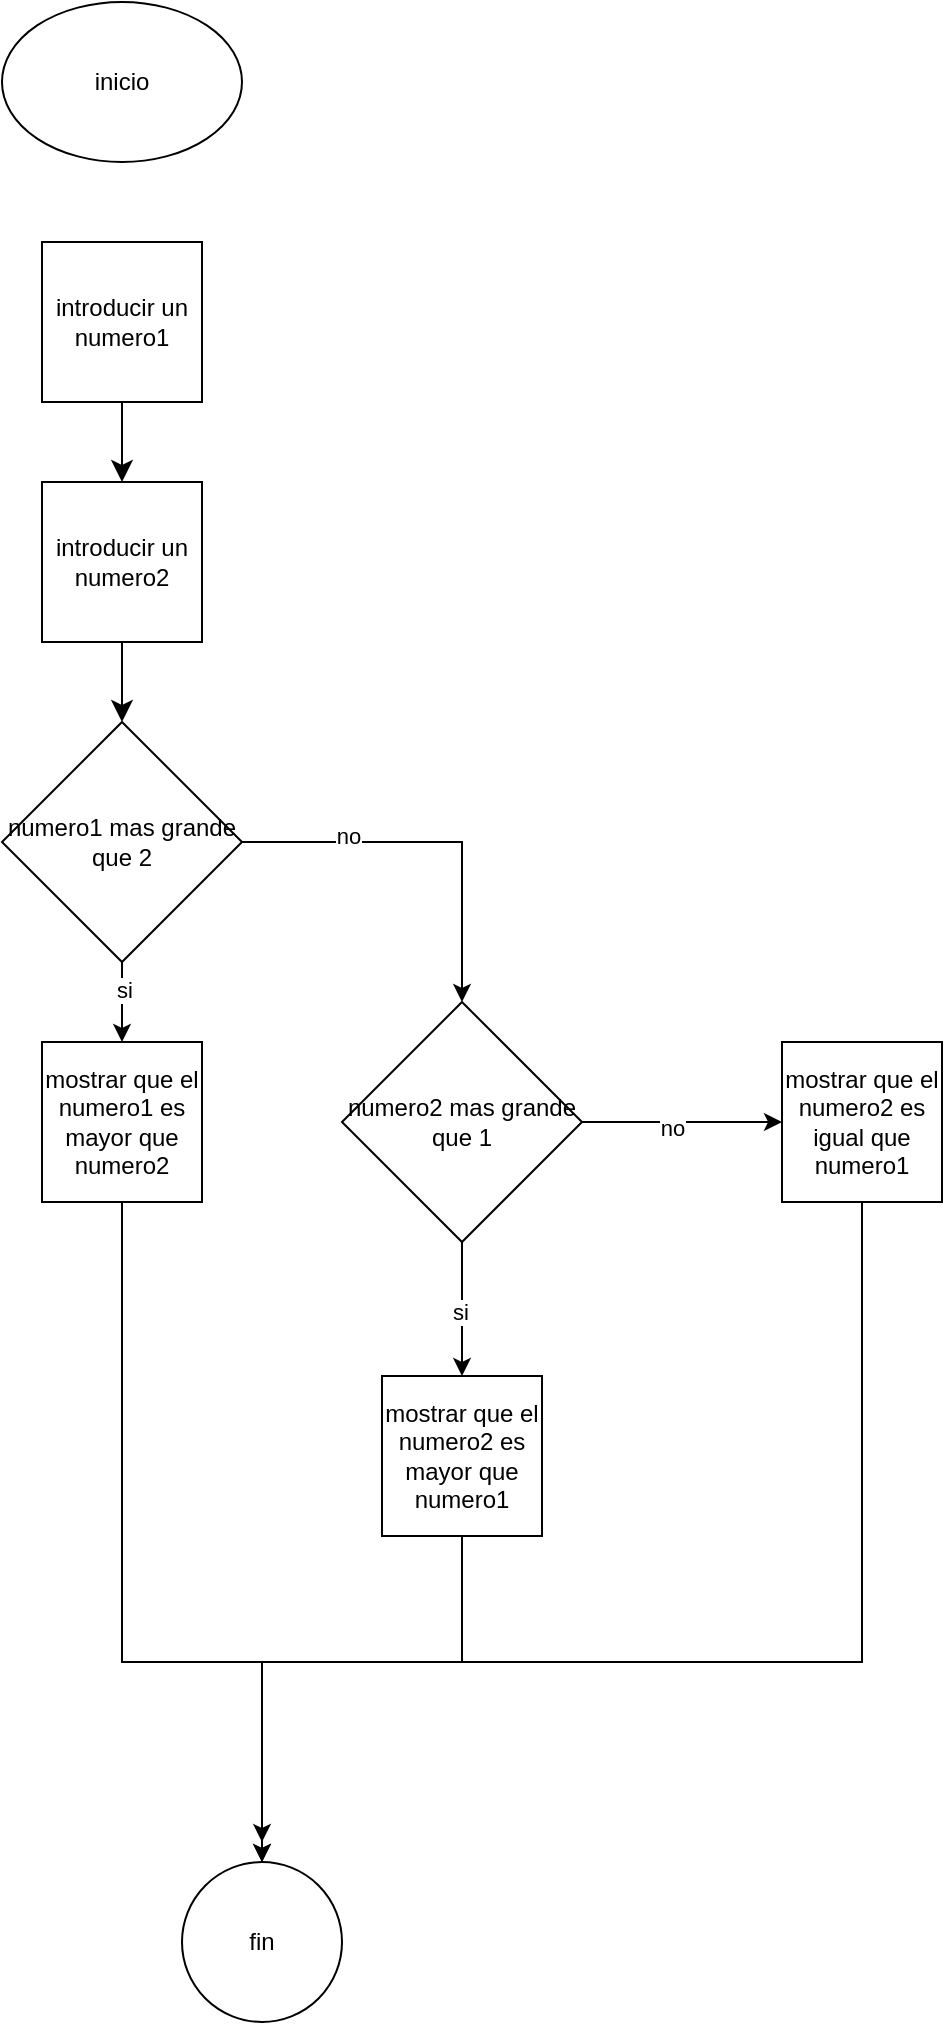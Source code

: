 <mxfile version="28.2.7">
  <diagram name="Página-1" id="lpAWQ5Urh4B4VcDRIBTK">
    <mxGraphModel dx="465" dy="653" grid="1" gridSize="10" guides="1" tooltips="1" connect="1" arrows="1" fold="1" page="1" pageScale="1" pageWidth="3956" pageHeight="1920" math="0" shadow="0">
      <root>
        <mxCell id="0" />
        <mxCell id="1" parent="0" />
        <mxCell id="bDlArgT7QjAYrvo1HoKL-1" value="inicio" style="ellipse;whiteSpace=wrap;html=1;" parent="1" vertex="1">
          <mxGeometry x="100" y="40" width="120" height="80" as="geometry" />
        </mxCell>
        <mxCell id="bDlArgT7QjAYrvo1HoKL-14" style="edgeStyle=none;curved=1;rounded=0;orthogonalLoop=1;jettySize=auto;html=1;fontSize=12;startSize=8;endSize=8;" parent="1" source="bDlArgT7QjAYrvo1HoKL-2" target="bDlArgT7QjAYrvo1HoKL-3" edge="1">
          <mxGeometry relative="1" as="geometry" />
        </mxCell>
        <mxCell id="bDlArgT7QjAYrvo1HoKL-2" value="introducir un numero1" style="whiteSpace=wrap;html=1;aspect=fixed;" parent="1" vertex="1">
          <mxGeometry x="120" y="160" width="80" height="80" as="geometry" />
        </mxCell>
        <mxCell id="bDlArgT7QjAYrvo1HoKL-15" style="edgeStyle=none;curved=1;rounded=0;orthogonalLoop=1;jettySize=auto;html=1;entryX=0.5;entryY=0;entryDx=0;entryDy=0;fontSize=12;startSize=8;endSize=8;" parent="1" source="bDlArgT7QjAYrvo1HoKL-3" target="bDlArgT7QjAYrvo1HoKL-4" edge="1">
          <mxGeometry relative="1" as="geometry" />
        </mxCell>
        <mxCell id="bDlArgT7QjAYrvo1HoKL-3" value="introducir un numero2" style="whiteSpace=wrap;html=1;aspect=fixed;" parent="1" vertex="1">
          <mxGeometry x="120" y="280" width="80" height="80" as="geometry" />
        </mxCell>
        <mxCell id="XuXj0poHd1ac-5R2cBW4-1" style="edgeStyle=orthogonalEdgeStyle;rounded=0;orthogonalLoop=1;jettySize=auto;html=1;entryX=0.5;entryY=0;entryDx=0;entryDy=0;" parent="1" source="bDlArgT7QjAYrvo1HoKL-4" target="bDlArgT7QjAYrvo1HoKL-5" edge="1">
          <mxGeometry relative="1" as="geometry" />
        </mxCell>
        <mxCell id="XuXj0poHd1ac-5R2cBW4-16" value="no" style="edgeLabel;html=1;align=center;verticalAlign=middle;resizable=0;points=[];" parent="XuXj0poHd1ac-5R2cBW4-1" vertex="1" connectable="0">
          <mxGeometry x="-0.442" y="3" relative="1" as="geometry">
            <mxPoint as="offset" />
          </mxGeometry>
        </mxCell>
        <mxCell id="XuXj0poHd1ac-5R2cBW4-4" style="edgeStyle=orthogonalEdgeStyle;rounded=0;orthogonalLoop=1;jettySize=auto;html=1;entryX=0.5;entryY=0;entryDx=0;entryDy=0;" parent="1" source="bDlArgT7QjAYrvo1HoKL-4" target="XuXj0poHd1ac-5R2cBW4-3" edge="1">
          <mxGeometry relative="1" as="geometry" />
        </mxCell>
        <mxCell id="XuXj0poHd1ac-5R2cBW4-15" value="si" style="edgeLabel;html=1;align=center;verticalAlign=middle;resizable=0;points=[];" parent="XuXj0poHd1ac-5R2cBW4-4" vertex="1" connectable="0">
          <mxGeometry x="-0.3" y="1" relative="1" as="geometry">
            <mxPoint as="offset" />
          </mxGeometry>
        </mxCell>
        <mxCell id="bDlArgT7QjAYrvo1HoKL-4" value="numero1 mas grande que 2" style="rhombus;whiteSpace=wrap;html=1;" parent="1" vertex="1">
          <mxGeometry x="100" y="400" width="120" height="120" as="geometry" />
        </mxCell>
        <mxCell id="XuXj0poHd1ac-5R2cBW4-6" style="edgeStyle=orthogonalEdgeStyle;rounded=0;orthogonalLoop=1;jettySize=auto;html=1;" parent="1" source="bDlArgT7QjAYrvo1HoKL-5" target="XuXj0poHd1ac-5R2cBW4-5" edge="1">
          <mxGeometry relative="1" as="geometry" />
        </mxCell>
        <mxCell id="XuXj0poHd1ac-5R2cBW4-11" value="si" style="edgeLabel;html=1;align=center;verticalAlign=middle;resizable=0;points=[];" parent="XuXj0poHd1ac-5R2cBW4-6" vertex="1" connectable="0">
          <mxGeometry x="0.045" y="-1" relative="1" as="geometry">
            <mxPoint as="offset" />
          </mxGeometry>
        </mxCell>
        <mxCell id="XuXj0poHd1ac-5R2cBW4-7" style="edgeStyle=orthogonalEdgeStyle;rounded=0;orthogonalLoop=1;jettySize=auto;html=1;" parent="1" source="bDlArgT7QjAYrvo1HoKL-5" target="XuXj0poHd1ac-5R2cBW4-2" edge="1">
          <mxGeometry relative="1" as="geometry">
            <Array as="points">
              <mxPoint x="440" y="600" />
              <mxPoint x="440" y="600" />
            </Array>
          </mxGeometry>
        </mxCell>
        <mxCell id="XuXj0poHd1ac-5R2cBW4-10" value="no" style="edgeLabel;html=1;align=center;verticalAlign=middle;resizable=0;points=[];" parent="XuXj0poHd1ac-5R2cBW4-7" vertex="1" connectable="0">
          <mxGeometry x="-0.1" y="-3" relative="1" as="geometry">
            <mxPoint as="offset" />
          </mxGeometry>
        </mxCell>
        <mxCell id="bDlArgT7QjAYrvo1HoKL-5" value="numero2 mas grande que 1" style="rhombus;whiteSpace=wrap;html=1;" parent="1" vertex="1">
          <mxGeometry x="270" y="540" width="120" height="120" as="geometry" />
        </mxCell>
        <mxCell id="XuXj0poHd1ac-5R2cBW4-14" style="edgeStyle=orthogonalEdgeStyle;rounded=0;orthogonalLoop=1;jettySize=auto;html=1;" parent="1" source="XuXj0poHd1ac-5R2cBW4-2" edge="1">
          <mxGeometry relative="1" as="geometry">
            <mxPoint x="230" y="960" as="targetPoint" />
            <Array as="points">
              <mxPoint x="530" y="870" />
              <mxPoint x="230" y="870" />
            </Array>
          </mxGeometry>
        </mxCell>
        <mxCell id="XuXj0poHd1ac-5R2cBW4-2" value="mostrar que el numero2 es igual que numero1" style="whiteSpace=wrap;html=1;aspect=fixed;" parent="1" vertex="1">
          <mxGeometry x="490" y="560" width="80" height="80" as="geometry" />
        </mxCell>
        <mxCell id="XuXj0poHd1ac-5R2cBW4-12" style="edgeStyle=orthogonalEdgeStyle;rounded=0;orthogonalLoop=1;jettySize=auto;html=1;" parent="1" source="XuXj0poHd1ac-5R2cBW4-3" target="XuXj0poHd1ac-5R2cBW4-8" edge="1">
          <mxGeometry relative="1" as="geometry">
            <Array as="points">
              <mxPoint x="160" y="870" />
              <mxPoint x="230" y="870" />
            </Array>
          </mxGeometry>
        </mxCell>
        <mxCell id="XuXj0poHd1ac-5R2cBW4-3" value="mostrar que el numero1 es mayor que numero2" style="whiteSpace=wrap;html=1;aspect=fixed;" parent="1" vertex="1">
          <mxGeometry x="120" y="560" width="80" height="80" as="geometry" />
        </mxCell>
        <mxCell id="XuXj0poHd1ac-5R2cBW4-13" style="edgeStyle=orthogonalEdgeStyle;rounded=0;orthogonalLoop=1;jettySize=auto;html=1;entryX=0.5;entryY=0;entryDx=0;entryDy=0;" parent="1" source="XuXj0poHd1ac-5R2cBW4-5" target="XuXj0poHd1ac-5R2cBW4-8" edge="1">
          <mxGeometry relative="1" as="geometry">
            <Array as="points">
              <mxPoint x="330" y="870" />
              <mxPoint x="230" y="870" />
            </Array>
          </mxGeometry>
        </mxCell>
        <mxCell id="XuXj0poHd1ac-5R2cBW4-5" value="mostrar que el numero2 es mayor que numero1" style="whiteSpace=wrap;html=1;aspect=fixed;" parent="1" vertex="1">
          <mxGeometry x="290" y="727" width="80" height="80" as="geometry" />
        </mxCell>
        <mxCell id="XuXj0poHd1ac-5R2cBW4-8" value="fin" style="ellipse;whiteSpace=wrap;html=1;aspect=fixed;" parent="1" vertex="1">
          <mxGeometry x="190" y="970" width="80" height="80" as="geometry" />
        </mxCell>
      </root>
    </mxGraphModel>
  </diagram>
</mxfile>
